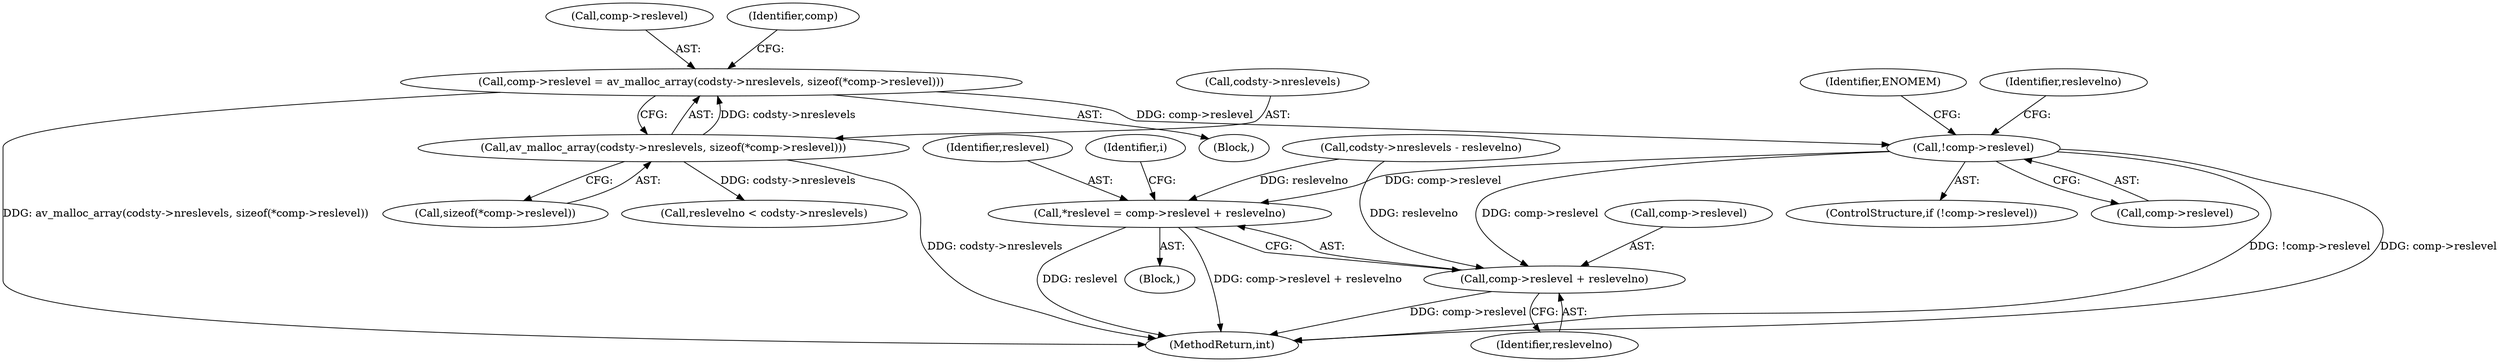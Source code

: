 digraph "0_FFmpeg_912ce9dd2080c5837285a471d750fa311e09b555_0@API" {
"1000280" [label="(Call,comp->reslevel = av_malloc_array(codsty->nreslevels, sizeof(*comp->reslevel)))"];
"1000284" [label="(Call,av_malloc_array(codsty->nreslevels, sizeof(*comp->reslevel)))"];
"1000294" [label="(Call,!comp->reslevel)"];
"1000322" [label="(Call,*reslevel = comp->reslevel + reslevelno)"];
"1000324" [label="(Call,comp->reslevel + reslevelno)"];
"1000322" [label="(Call,*reslevel = comp->reslevel + reslevelno)"];
"1000323" [label="(Identifier,reslevel)"];
"1000293" [label="(ControlStructure,if (!comp->reslevel))"];
"1000295" [label="(Call,comp->reslevel)"];
"1000325" [label="(Call,comp->reslevel)"];
"1000294" [label="(Call,!comp->reslevel)"];
"1000300" [label="(Identifier,ENOMEM)"];
"1000328" [label="(Identifier,reslevelno)"];
"1000288" [label="(Call,sizeof(*comp->reslevel))"];
"1000324" [label="(Call,comp->reslevel + reslevelno)"];
"1000281" [label="(Call,comp->reslevel)"];
"1000312" [label="(Block,)"];
"1000296" [label="(Identifier,comp)"];
"1000303" [label="(Identifier,reslevelno)"];
"1000280" [label="(Call,comp->reslevel = av_malloc_array(codsty->nreslevels, sizeof(*comp->reslevel)))"];
"1001573" [label="(MethodReturn,int)"];
"1000284" [label="(Call,av_malloc_array(codsty->nreslevels, sizeof(*comp->reslevel)))"];
"1000285" [label="(Call,codsty->nreslevels)"];
"1000331" [label="(Identifier,i)"];
"1000140" [label="(Block,)"];
"1000305" [label="(Call,reslevelno < codsty->nreslevels)"];
"1000316" [label="(Call,codsty->nreslevels - reslevelno)"];
"1000280" -> "1000140"  [label="AST: "];
"1000280" -> "1000284"  [label="CFG: "];
"1000281" -> "1000280"  [label="AST: "];
"1000284" -> "1000280"  [label="AST: "];
"1000296" -> "1000280"  [label="CFG: "];
"1000280" -> "1001573"  [label="DDG: av_malloc_array(codsty->nreslevels, sizeof(*comp->reslevel))"];
"1000284" -> "1000280"  [label="DDG: codsty->nreslevels"];
"1000280" -> "1000294"  [label="DDG: comp->reslevel"];
"1000284" -> "1000288"  [label="CFG: "];
"1000285" -> "1000284"  [label="AST: "];
"1000288" -> "1000284"  [label="AST: "];
"1000284" -> "1001573"  [label="DDG: codsty->nreslevels"];
"1000284" -> "1000305"  [label="DDG: codsty->nreslevels"];
"1000294" -> "1000293"  [label="AST: "];
"1000294" -> "1000295"  [label="CFG: "];
"1000295" -> "1000294"  [label="AST: "];
"1000300" -> "1000294"  [label="CFG: "];
"1000303" -> "1000294"  [label="CFG: "];
"1000294" -> "1001573"  [label="DDG: !comp->reslevel"];
"1000294" -> "1001573"  [label="DDG: comp->reslevel"];
"1000294" -> "1000322"  [label="DDG: comp->reslevel"];
"1000294" -> "1000324"  [label="DDG: comp->reslevel"];
"1000322" -> "1000312"  [label="AST: "];
"1000322" -> "1000324"  [label="CFG: "];
"1000323" -> "1000322"  [label="AST: "];
"1000324" -> "1000322"  [label="AST: "];
"1000331" -> "1000322"  [label="CFG: "];
"1000322" -> "1001573"  [label="DDG: comp->reslevel + reslevelno"];
"1000322" -> "1001573"  [label="DDG: reslevel"];
"1000316" -> "1000322"  [label="DDG: reslevelno"];
"1000324" -> "1000328"  [label="CFG: "];
"1000325" -> "1000324"  [label="AST: "];
"1000328" -> "1000324"  [label="AST: "];
"1000324" -> "1001573"  [label="DDG: comp->reslevel"];
"1000316" -> "1000324"  [label="DDG: reslevelno"];
}
